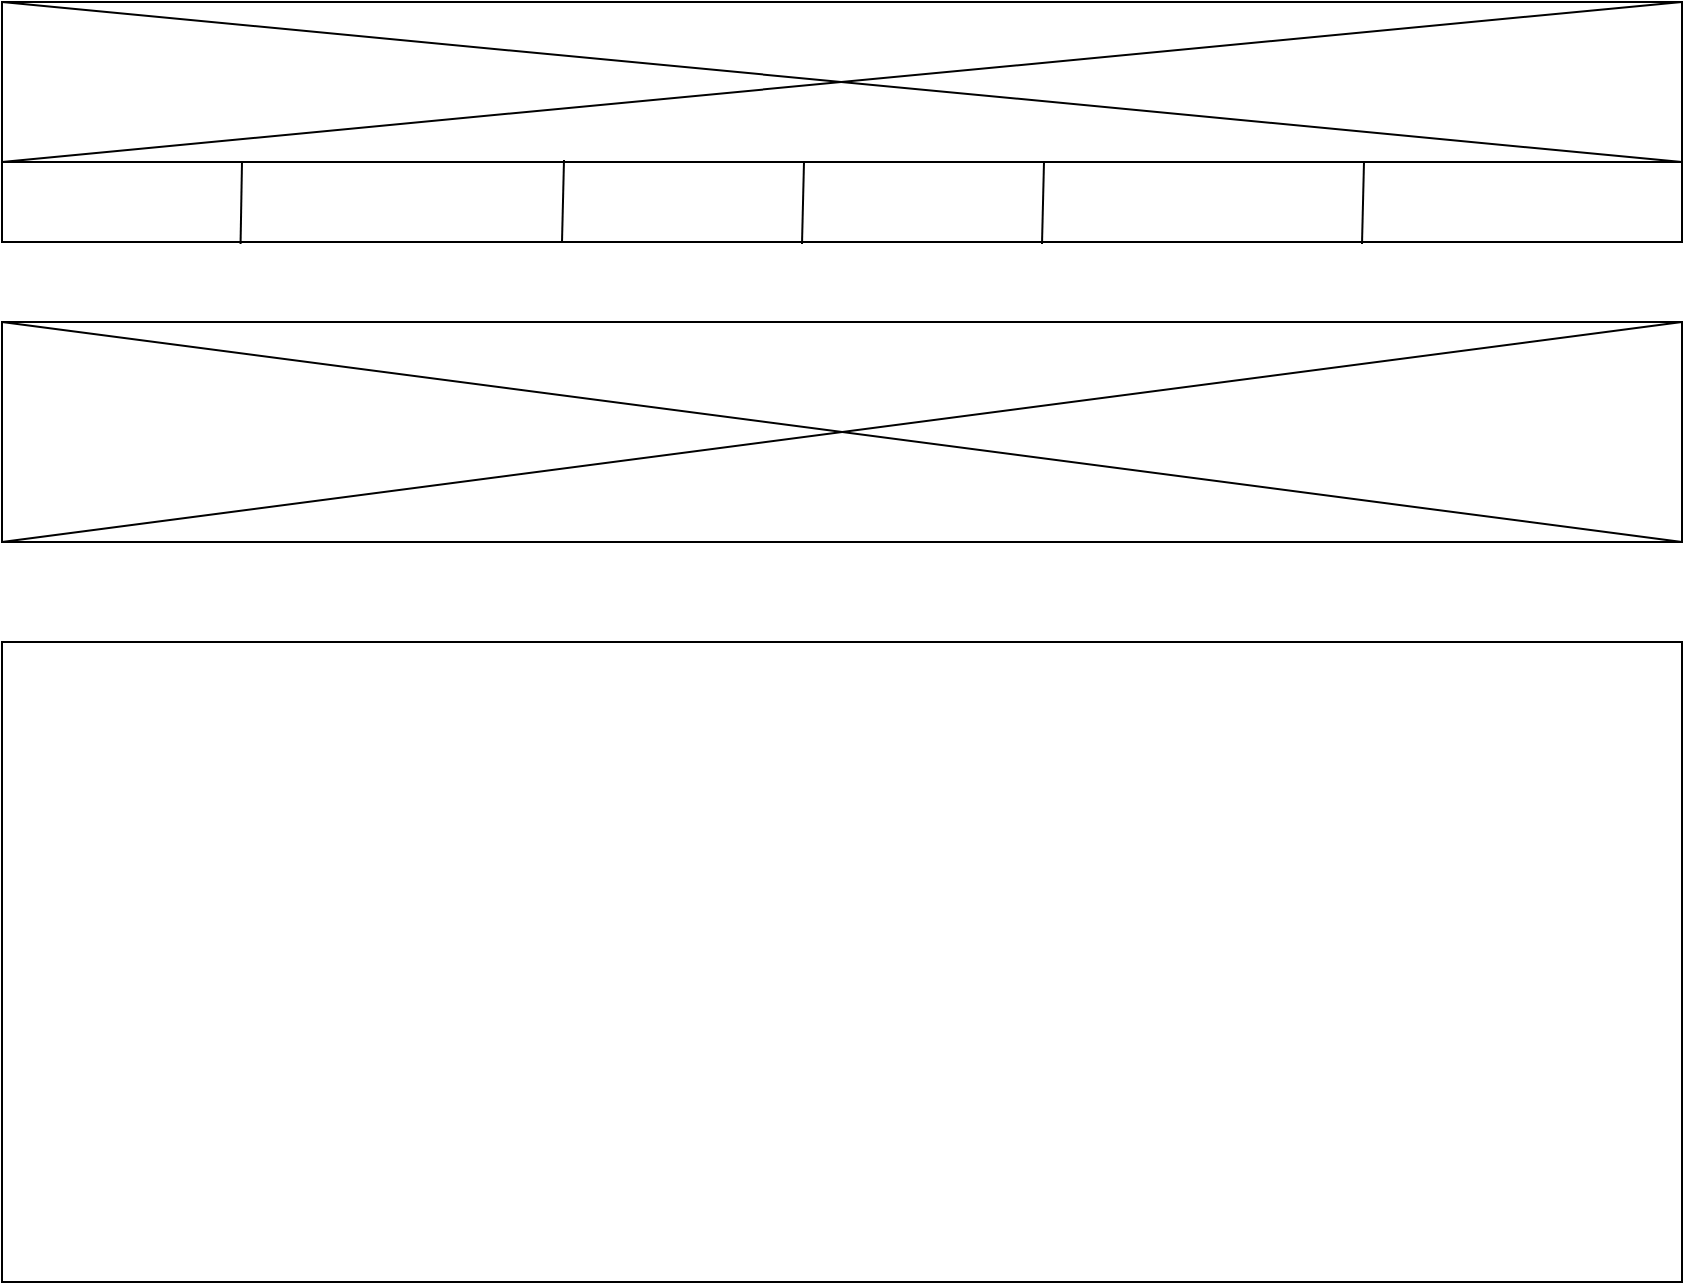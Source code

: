 <mxfile version="22.1.21" type="device">
  <diagram id="qcMzDhtL537NaW5guGyd" name="Page-1">
    <mxGraphModel dx="880" dy="506" grid="1" gridSize="10" guides="1" tooltips="1" connect="1" arrows="1" fold="1" page="1" pageScale="1" pageWidth="850" pageHeight="1100" math="0" shadow="0">
      <root>
        <mxCell id="0" />
        <mxCell id="1" parent="0" />
        <mxCell id="IRfFIkY0QO7gv9jvoTVb-1" value="" style="rounded=0;whiteSpace=wrap;html=1;" vertex="1" parent="1">
          <mxGeometry width="840" height="80" as="geometry" />
        </mxCell>
        <mxCell id="IRfFIkY0QO7gv9jvoTVb-2" value="" style="endArrow=none;html=1;rounded=0;entryX=1;entryY=0;entryDx=0;entryDy=0;exitX=0;exitY=1;exitDx=0;exitDy=0;" edge="1" parent="1" source="IRfFIkY0QO7gv9jvoTVb-1" target="IRfFIkY0QO7gv9jvoTVb-1">
          <mxGeometry width="50" height="50" relative="1" as="geometry">
            <mxPoint x="400" y="160" as="sourcePoint" />
            <mxPoint x="450" y="110" as="targetPoint" />
            <Array as="points" />
          </mxGeometry>
        </mxCell>
        <mxCell id="IRfFIkY0QO7gv9jvoTVb-3" value="" style="endArrow=none;html=1;rounded=0;exitX=0;exitY=0;exitDx=0;exitDy=0;entryX=1;entryY=1;entryDx=0;entryDy=0;" edge="1" parent="1" source="IRfFIkY0QO7gv9jvoTVb-1" target="IRfFIkY0QO7gv9jvoTVb-1">
          <mxGeometry width="50" height="50" relative="1" as="geometry">
            <mxPoint x="90" y="90" as="sourcePoint" />
            <mxPoint x="520" y="190" as="targetPoint" />
            <Array as="points" />
          </mxGeometry>
        </mxCell>
        <mxCell id="IRfFIkY0QO7gv9jvoTVb-5" value="" style="rounded=0;whiteSpace=wrap;html=1;" vertex="1" parent="1">
          <mxGeometry y="80" width="840" height="40" as="geometry" />
        </mxCell>
        <mxCell id="IRfFIkY0QO7gv9jvoTVb-11" value="" style="endArrow=none;html=1;rounded=0;exitX=0.142;exitY=1.025;exitDx=0;exitDy=0;exitPerimeter=0;" edge="1" parent="1" source="IRfFIkY0QO7gv9jvoTVb-5">
          <mxGeometry width="50" height="50" relative="1" as="geometry">
            <mxPoint x="120" y="110" as="sourcePoint" />
            <mxPoint x="120" y="80" as="targetPoint" />
          </mxGeometry>
        </mxCell>
        <mxCell id="IRfFIkY0QO7gv9jvoTVb-13" value="" style="endArrow=none;html=1;rounded=0;exitX=0.142;exitY=1.025;exitDx=0;exitDy=0;exitPerimeter=0;" edge="1" parent="1">
          <mxGeometry width="50" height="50" relative="1" as="geometry">
            <mxPoint x="280" y="120" as="sourcePoint" />
            <mxPoint x="281" y="79" as="targetPoint" />
          </mxGeometry>
        </mxCell>
        <mxCell id="IRfFIkY0QO7gv9jvoTVb-14" value="" style="endArrow=none;html=1;rounded=0;exitX=0.142;exitY=1.025;exitDx=0;exitDy=0;exitPerimeter=0;" edge="1" parent="1">
          <mxGeometry width="50" height="50" relative="1" as="geometry">
            <mxPoint x="400" y="121" as="sourcePoint" />
            <mxPoint x="401" y="80" as="targetPoint" />
          </mxGeometry>
        </mxCell>
        <mxCell id="IRfFIkY0QO7gv9jvoTVb-15" value="" style="endArrow=none;html=1;rounded=0;exitX=0.142;exitY=1.025;exitDx=0;exitDy=0;exitPerimeter=0;" edge="1" parent="1">
          <mxGeometry width="50" height="50" relative="1" as="geometry">
            <mxPoint x="520" y="121" as="sourcePoint" />
            <mxPoint x="521" y="80" as="targetPoint" />
          </mxGeometry>
        </mxCell>
        <mxCell id="IRfFIkY0QO7gv9jvoTVb-16" value="" style="endArrow=none;html=1;rounded=0;exitX=0.142;exitY=1.025;exitDx=0;exitDy=0;exitPerimeter=0;" edge="1" parent="1">
          <mxGeometry width="50" height="50" relative="1" as="geometry">
            <mxPoint x="680" y="121" as="sourcePoint" />
            <mxPoint x="681" y="80" as="targetPoint" />
          </mxGeometry>
        </mxCell>
        <mxCell id="IRfFIkY0QO7gv9jvoTVb-17" value="" style="rounded=0;whiteSpace=wrap;html=1;" vertex="1" parent="1">
          <mxGeometry y="160" width="840" height="110" as="geometry" />
        </mxCell>
        <mxCell id="IRfFIkY0QO7gv9jvoTVb-18" value="" style="endArrow=none;html=1;rounded=0;entryX=1;entryY=0;entryDx=0;entryDy=0;exitX=0;exitY=1;exitDx=0;exitDy=0;" edge="1" parent="1" target="IRfFIkY0QO7gv9jvoTVb-17">
          <mxGeometry width="50" height="50" relative="1" as="geometry">
            <mxPoint y="270" as="sourcePoint" />
            <mxPoint x="840" y="190" as="targetPoint" />
            <Array as="points" />
          </mxGeometry>
        </mxCell>
        <mxCell id="IRfFIkY0QO7gv9jvoTVb-19" value="" style="endArrow=none;html=1;rounded=0;entryX=1;entryY=1;entryDx=0;entryDy=0;exitX=0;exitY=0;exitDx=0;exitDy=0;" edge="1" parent="1" source="IRfFIkY0QO7gv9jvoTVb-17" target="IRfFIkY0QO7gv9jvoTVb-17">
          <mxGeometry width="50" height="50" relative="1" as="geometry">
            <mxPoint x="20" y="100" as="sourcePoint" />
            <mxPoint x="860" y="20" as="targetPoint" />
            <Array as="points" />
          </mxGeometry>
        </mxCell>
        <mxCell id="IRfFIkY0QO7gv9jvoTVb-20" value="" style="rounded=0;whiteSpace=wrap;html=1;" vertex="1" parent="1">
          <mxGeometry y="320" width="840" height="320" as="geometry" />
        </mxCell>
      </root>
    </mxGraphModel>
  </diagram>
</mxfile>
